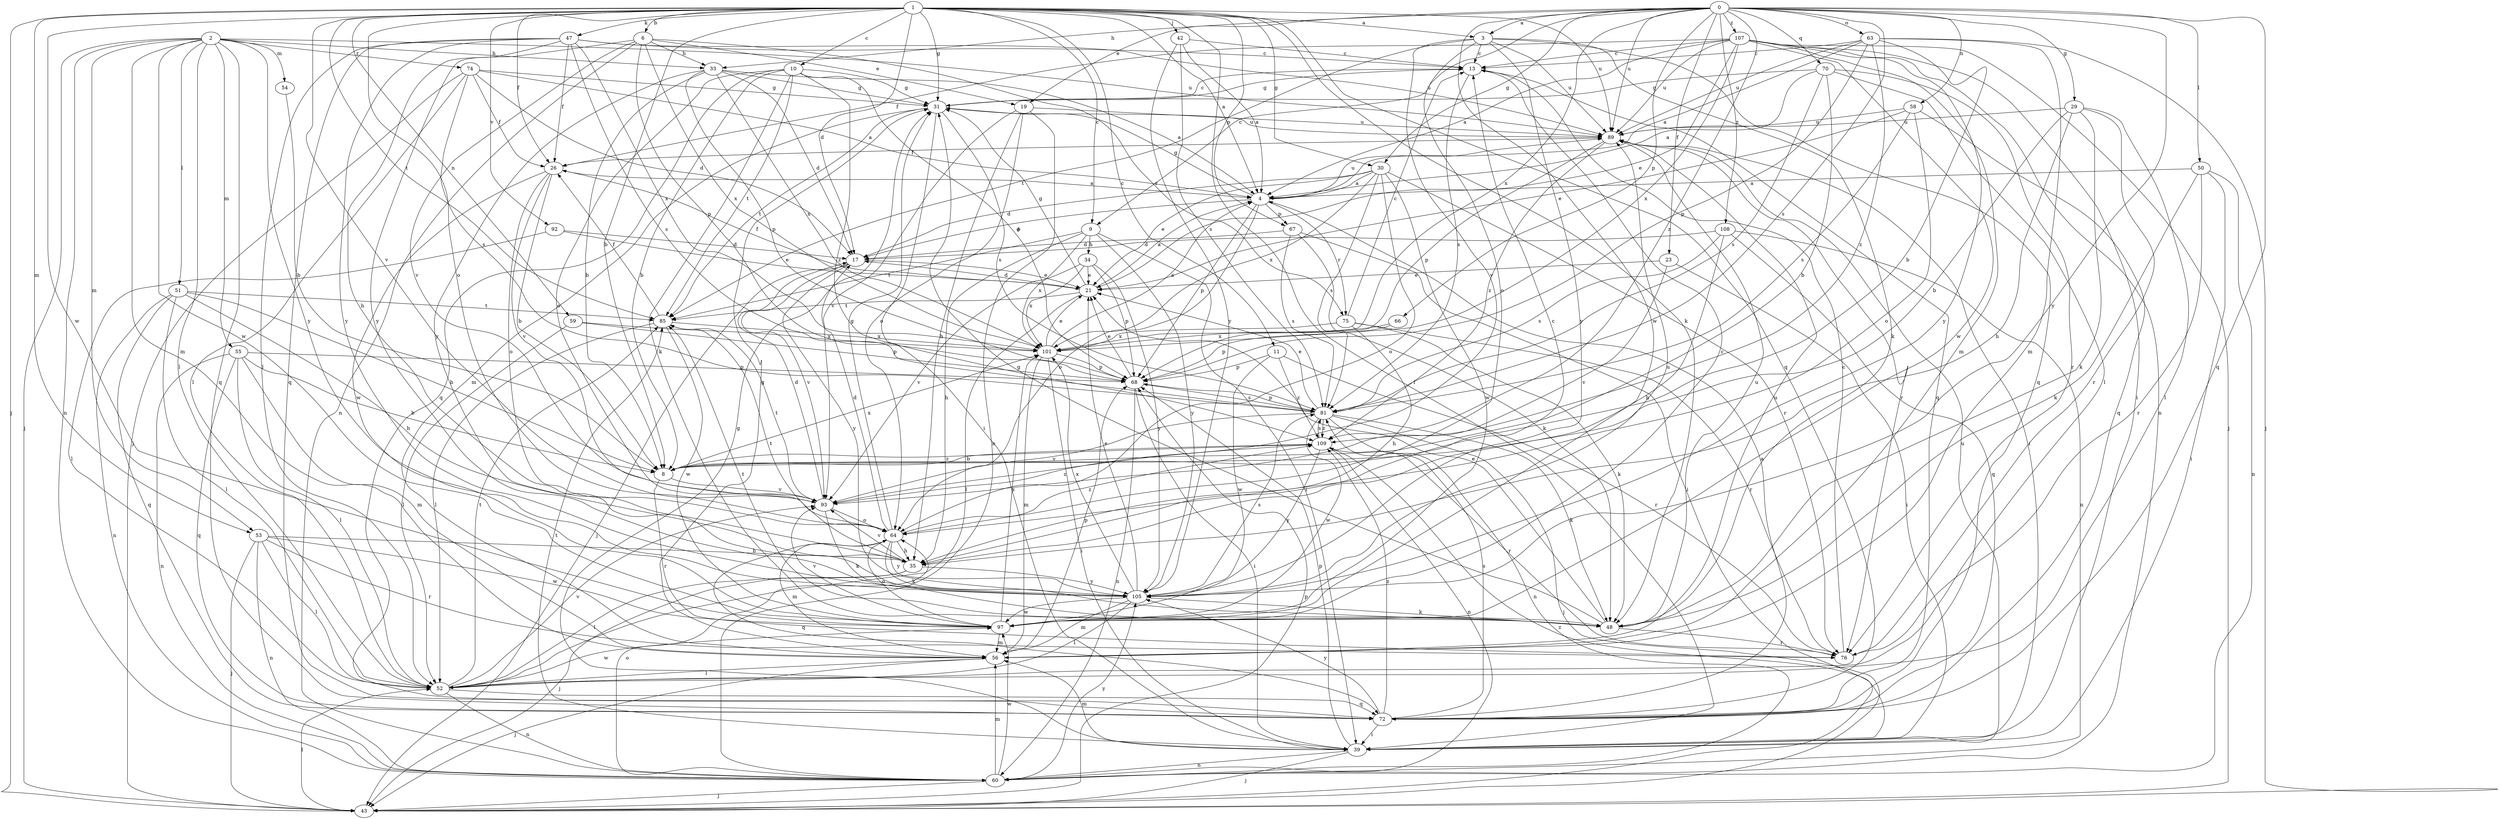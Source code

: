 strict digraph  {
0;
1;
2;
3;
4;
6;
8;
9;
10;
11;
13;
17;
19;
21;
23;
26;
29;
30;
31;
33;
34;
35;
39;
42;
43;
47;
48;
50;
51;
52;
53;
54;
55;
56;
58;
59;
60;
63;
64;
66;
67;
68;
70;
72;
74;
75;
76;
81;
85;
89;
92;
93;
97;
101;
105;
107;
108;
109;
0 -> 3  [label=a];
0 -> 9  [label=c];
0 -> 19  [label=e];
0 -> 23  [label=f];
0 -> 29  [label=g];
0 -> 30  [label=g];
0 -> 33  [label=h];
0 -> 50  [label=l];
0 -> 58  [label=n];
0 -> 63  [label=o];
0 -> 66  [label=p];
0 -> 70  [label=q];
0 -> 72  [label=q];
0 -> 81  [label=s];
0 -> 89  [label=u];
0 -> 97  [label=w];
0 -> 101  [label=x];
0 -> 105  [label=y];
0 -> 107  [label=z];
0 -> 108  [label=z];
0 -> 109  [label=z];
1 -> 3  [label=a];
1 -> 4  [label=a];
1 -> 6  [label=b];
1 -> 8  [label=b];
1 -> 9  [label=c];
1 -> 10  [label=c];
1 -> 11  [label=c];
1 -> 17  [label=d];
1 -> 26  [label=f];
1 -> 30  [label=g];
1 -> 31  [label=g];
1 -> 39  [label=i];
1 -> 42  [label=j];
1 -> 43  [label=j];
1 -> 47  [label=k];
1 -> 48  [label=k];
1 -> 53  [label=m];
1 -> 59  [label=n];
1 -> 64  [label=o];
1 -> 67  [label=p];
1 -> 72  [label=q];
1 -> 85  [label=t];
1 -> 89  [label=u];
1 -> 92  [label=v];
1 -> 93  [label=v];
1 -> 97  [label=w];
2 -> 33  [label=h];
2 -> 43  [label=j];
2 -> 51  [label=l];
2 -> 52  [label=l];
2 -> 53  [label=m];
2 -> 54  [label=m];
2 -> 55  [label=m];
2 -> 56  [label=m];
2 -> 60  [label=n];
2 -> 72  [label=q];
2 -> 74  [label=r];
2 -> 89  [label=u];
2 -> 97  [label=w];
2 -> 105  [label=y];
3 -> 13  [label=c];
3 -> 48  [label=k];
3 -> 64  [label=o];
3 -> 72  [label=q];
3 -> 85  [label=t];
3 -> 89  [label=u];
3 -> 93  [label=v];
3 -> 105  [label=y];
4 -> 17  [label=d];
4 -> 31  [label=g];
4 -> 64  [label=o];
4 -> 67  [label=p];
4 -> 68  [label=p];
4 -> 75  [label=r];
4 -> 89  [label=u];
6 -> 19  [label=e];
6 -> 33  [label=h];
6 -> 60  [label=n];
6 -> 68  [label=p];
6 -> 75  [label=r];
6 -> 93  [label=v];
6 -> 101  [label=x];
6 -> 105  [label=y];
8 -> 76  [label=r];
8 -> 93  [label=v];
8 -> 101  [label=x];
8 -> 109  [label=z];
9 -> 34  [label=h];
9 -> 35  [label=h];
9 -> 39  [label=i];
9 -> 85  [label=t];
9 -> 101  [label=x];
9 -> 105  [label=y];
10 -> 8  [label=b];
10 -> 31  [label=g];
10 -> 48  [label=k];
10 -> 64  [label=o];
10 -> 68  [label=p];
10 -> 72  [label=q];
10 -> 85  [label=t];
10 -> 109  [label=z];
11 -> 68  [label=p];
11 -> 76  [label=r];
11 -> 97  [label=w];
11 -> 109  [label=z];
13 -> 31  [label=g];
13 -> 72  [label=q];
13 -> 81  [label=s];
17 -> 21  [label=e];
17 -> 43  [label=j];
17 -> 93  [label=v];
17 -> 105  [label=y];
19 -> 35  [label=h];
19 -> 60  [label=n];
19 -> 64  [label=o];
19 -> 89  [label=u];
19 -> 93  [label=v];
21 -> 4  [label=a];
21 -> 17  [label=d];
21 -> 26  [label=f];
21 -> 31  [label=g];
21 -> 52  [label=l];
21 -> 85  [label=t];
23 -> 21  [label=e];
23 -> 39  [label=i];
23 -> 93  [label=v];
26 -> 4  [label=a];
26 -> 8  [label=b];
26 -> 64  [label=o];
26 -> 93  [label=v];
26 -> 97  [label=w];
29 -> 8  [label=b];
29 -> 35  [label=h];
29 -> 48  [label=k];
29 -> 52  [label=l];
29 -> 76  [label=r];
29 -> 89  [label=u];
30 -> 4  [label=a];
30 -> 17  [label=d];
30 -> 21  [label=e];
30 -> 64  [label=o];
30 -> 76  [label=r];
30 -> 81  [label=s];
30 -> 97  [label=w];
30 -> 101  [label=x];
31 -> 13  [label=c];
31 -> 39  [label=i];
31 -> 56  [label=m];
31 -> 81  [label=s];
31 -> 85  [label=t];
31 -> 89  [label=u];
33 -> 4  [label=a];
33 -> 8  [label=b];
33 -> 17  [label=d];
33 -> 31  [label=g];
33 -> 68  [label=p];
33 -> 101  [label=x];
33 -> 105  [label=y];
34 -> 21  [label=e];
34 -> 68  [label=p];
34 -> 93  [label=v];
34 -> 101  [label=x];
34 -> 105  [label=y];
35 -> 13  [label=c];
35 -> 43  [label=j];
35 -> 52  [label=l];
35 -> 85  [label=t];
35 -> 93  [label=v];
35 -> 105  [label=y];
39 -> 31  [label=g];
39 -> 43  [label=j];
39 -> 56  [label=m];
39 -> 60  [label=n];
39 -> 68  [label=p];
39 -> 85  [label=t];
39 -> 89  [label=u];
42 -> 4  [label=a];
42 -> 13  [label=c];
42 -> 81  [label=s];
42 -> 105  [label=y];
43 -> 52  [label=l];
43 -> 68  [label=p];
43 -> 109  [label=z];
47 -> 13  [label=c];
47 -> 26  [label=f];
47 -> 35  [label=h];
47 -> 52  [label=l];
47 -> 72  [label=q];
47 -> 81  [label=s];
47 -> 89  [label=u];
47 -> 101  [label=x];
47 -> 105  [label=y];
48 -> 21  [label=e];
48 -> 31  [label=g];
48 -> 76  [label=r];
48 -> 85  [label=t];
48 -> 89  [label=u];
50 -> 4  [label=a];
50 -> 39  [label=i];
50 -> 48  [label=k];
50 -> 60  [label=n];
50 -> 76  [label=r];
51 -> 8  [label=b];
51 -> 35  [label=h];
51 -> 52  [label=l];
51 -> 60  [label=n];
51 -> 72  [label=q];
51 -> 85  [label=t];
52 -> 60  [label=n];
52 -> 72  [label=q];
52 -> 85  [label=t];
52 -> 93  [label=v];
52 -> 97  [label=w];
53 -> 35  [label=h];
53 -> 43  [label=j];
53 -> 52  [label=l];
53 -> 60  [label=n];
53 -> 76  [label=r];
53 -> 97  [label=w];
54 -> 8  [label=b];
55 -> 8  [label=b];
55 -> 52  [label=l];
55 -> 56  [label=m];
55 -> 60  [label=n];
55 -> 68  [label=p];
55 -> 72  [label=q];
56 -> 31  [label=g];
56 -> 43  [label=j];
56 -> 52  [label=l];
56 -> 68  [label=p];
56 -> 89  [label=u];
58 -> 21  [label=e];
58 -> 64  [label=o];
58 -> 72  [label=q];
58 -> 81  [label=s];
58 -> 89  [label=u];
59 -> 52  [label=l];
59 -> 68  [label=p];
59 -> 101  [label=x];
60 -> 43  [label=j];
60 -> 56  [label=m];
60 -> 64  [label=o];
60 -> 97  [label=w];
60 -> 105  [label=y];
63 -> 4  [label=a];
63 -> 8  [label=b];
63 -> 13  [label=c];
63 -> 43  [label=j];
63 -> 56  [label=m];
63 -> 68  [label=p];
63 -> 89  [label=u];
63 -> 109  [label=z];
64 -> 17  [label=d];
64 -> 31  [label=g];
64 -> 35  [label=h];
64 -> 48  [label=k];
64 -> 56  [label=m];
64 -> 72  [label=q];
64 -> 105  [label=y];
64 -> 109  [label=z];
66 -> 68  [label=p];
66 -> 101  [label=x];
67 -> 17  [label=d];
67 -> 39  [label=i];
67 -> 48  [label=k];
67 -> 81  [label=s];
68 -> 21  [label=e];
68 -> 39  [label=i];
68 -> 60  [label=n];
68 -> 81  [label=s];
70 -> 4  [label=a];
70 -> 8  [label=b];
70 -> 31  [label=g];
70 -> 52  [label=l];
70 -> 76  [label=r];
70 -> 81  [label=s];
72 -> 4  [label=a];
72 -> 39  [label=i];
72 -> 81  [label=s];
72 -> 105  [label=y];
72 -> 109  [label=z];
74 -> 4  [label=a];
74 -> 17  [label=d];
74 -> 26  [label=f];
74 -> 31  [label=g];
74 -> 43  [label=j];
74 -> 52  [label=l];
74 -> 81  [label=s];
75 -> 13  [label=c];
75 -> 35  [label=h];
75 -> 48  [label=k];
75 -> 76  [label=r];
75 -> 101  [label=x];
76 -> 13  [label=c];
81 -> 21  [label=e];
81 -> 43  [label=j];
81 -> 48  [label=k];
81 -> 60  [label=n];
81 -> 68  [label=p];
81 -> 93  [label=v];
81 -> 97  [label=w];
81 -> 109  [label=z];
85 -> 26  [label=f];
85 -> 52  [label=l];
85 -> 97  [label=w];
85 -> 101  [label=x];
89 -> 26  [label=f];
89 -> 39  [label=i];
89 -> 68  [label=p];
89 -> 76  [label=r];
89 -> 109  [label=z];
92 -> 17  [label=d];
92 -> 21  [label=e];
92 -> 52  [label=l];
93 -> 17  [label=d];
93 -> 48  [label=k];
93 -> 64  [label=o];
93 -> 85  [label=t];
93 -> 109  [label=z];
97 -> 13  [label=c];
97 -> 56  [label=m];
97 -> 64  [label=o];
97 -> 93  [label=v];
97 -> 101  [label=x];
101 -> 4  [label=a];
101 -> 21  [label=e];
101 -> 39  [label=i];
101 -> 56  [label=m];
101 -> 68  [label=p];
105 -> 21  [label=e];
105 -> 48  [label=k];
105 -> 52  [label=l];
105 -> 56  [label=m];
105 -> 81  [label=s];
105 -> 89  [label=u];
105 -> 97  [label=w];
105 -> 101  [label=x];
107 -> 4  [label=a];
107 -> 13  [label=c];
107 -> 21  [label=e];
107 -> 26  [label=f];
107 -> 39  [label=i];
107 -> 43  [label=j];
107 -> 56  [label=m];
107 -> 60  [label=n];
107 -> 89  [label=u];
107 -> 97  [label=w];
107 -> 101  [label=x];
107 -> 105  [label=y];
108 -> 17  [label=d];
108 -> 35  [label=h];
108 -> 60  [label=n];
108 -> 72  [label=q];
108 -> 81  [label=s];
109 -> 8  [label=b];
109 -> 60  [label=n];
109 -> 76  [label=r];
109 -> 81  [label=s];
109 -> 105  [label=y];
}
